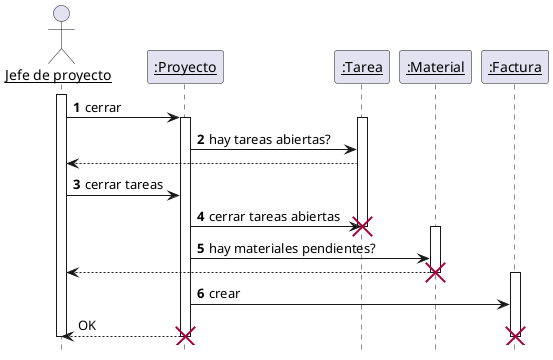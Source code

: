 @startuml
skinparam sequenceParticipant underline
hide footbox

actor "Jefe de proyecto" as Jefe
participant ":Proyecto" as Proyecto
participant ":Tarea" as Tarea
participant ":Material" as Material
participant ":Factura" as Factura

activate Jefe
autonumber
Jefe -> Proyecto : cerrar
activate Proyecto
activate Tarea
Proyecto -> Tarea : hay tareas abiertas?
autonumber stop
Jefe <-- Tarea


autonumber 3
Jefe -> Proyecto : cerrar tareas
Proyecto -> Tarea : cerrar tareas abiertas
deactivate Tarea
destroy Tarea
activate Material
Proyecto -> Material : hay materiales pendientes?
autonumber stop
Material --> Jefe
deactivate Material
destroy Material

activate Factura
autonumber 6
Proyecto -> Factura : crear
autonumber stop
Proyecto --> Jefe : OK
deactivate Factura
destroy Factura
deactivate Proyecto
destroy Proyecto
deactivate Jefe

@enduml
